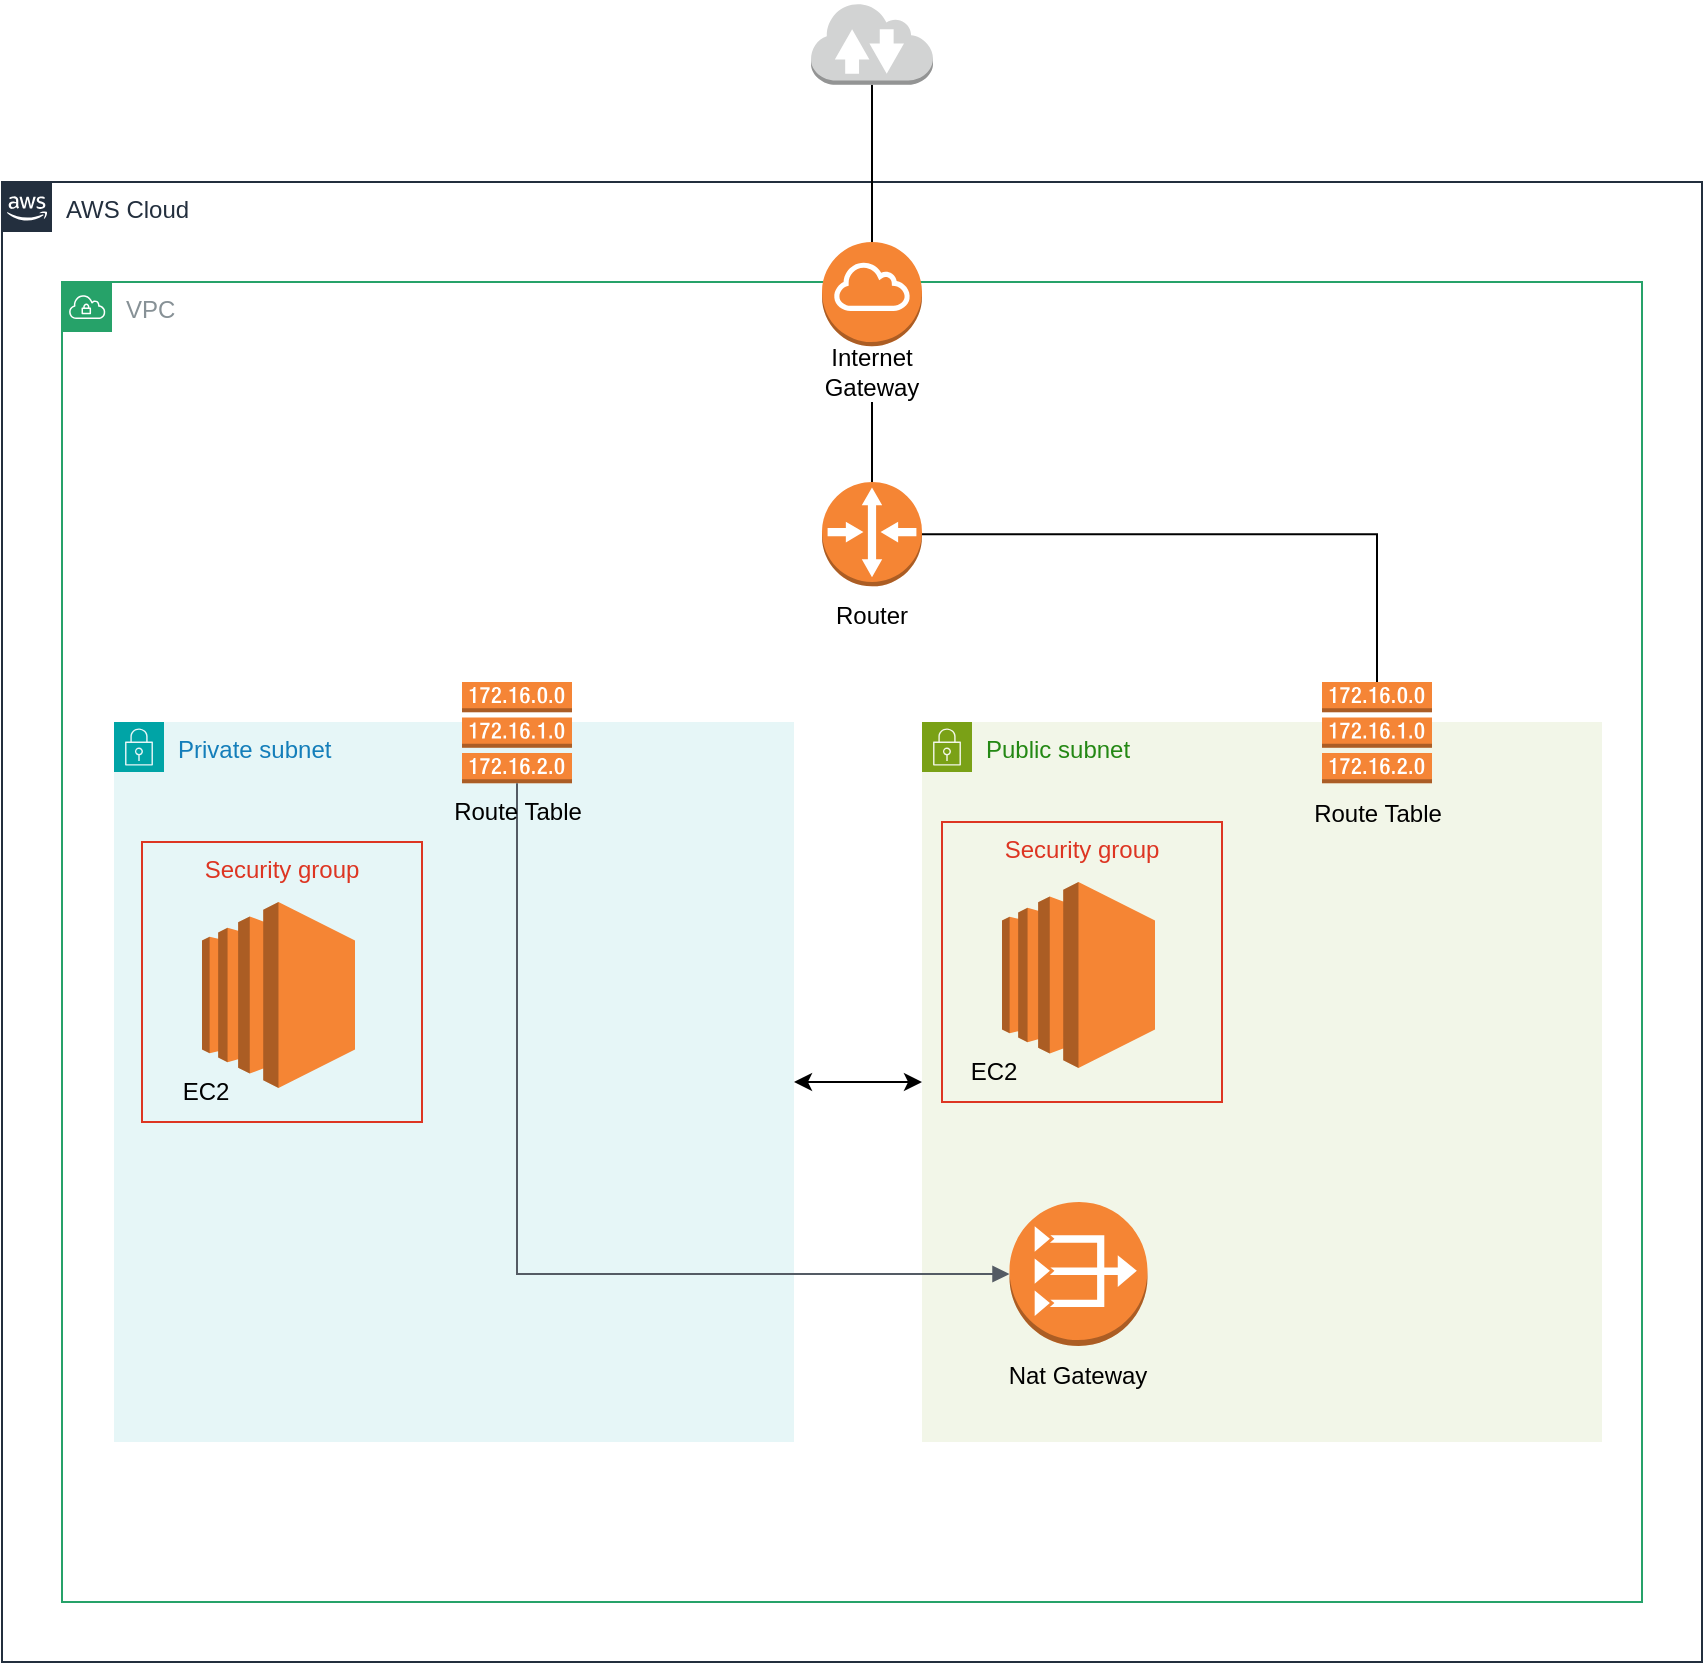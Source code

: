 <mxfile version="28.2.5">
  <diagram name="Page-1" id="mxKhP6DUhYbsr4i4HIMA">
    <mxGraphModel dx="2528" dy="1951" grid="1" gridSize="10" guides="1" tooltips="1" connect="1" arrows="1" fold="1" page="1" pageScale="1" pageWidth="850" pageHeight="1100" math="0" shadow="0">
      <root>
        <mxCell id="0" />
        <mxCell id="1" parent="0" />
        <mxCell id="rWXYkcqI9CbTU2EnTaIA-1" value="VPC" style="sketch=0;outlineConnect=0;gradientColor=none;html=1;whiteSpace=wrap;fontSize=12;fontStyle=0;shape=mxgraph.aws4.group;grIcon=mxgraph.aws4.group_vpc;strokeColor=light-dark(#26a269, #6a7377);fillColor=none;verticalAlign=top;align=left;spacingLeft=30;fontColor=#879196;dashed=0;movable=1;resizable=1;rotatable=1;deletable=1;editable=1;locked=0;connectable=1;" vertex="1" parent="1">
          <mxGeometry x="-290" y="70" width="790" height="660" as="geometry" />
        </mxCell>
        <mxCell id="rWXYkcqI9CbTU2EnTaIA-8" value="AWS Cloud" style="points=[[0,0],[0.25,0],[0.5,0],[0.75,0],[1,0],[1,0.25],[1,0.5],[1,0.75],[1,1],[0.75,1],[0.5,1],[0.25,1],[0,1],[0,0.75],[0,0.5],[0,0.25]];outlineConnect=0;gradientColor=none;html=1;whiteSpace=wrap;fontSize=12;fontStyle=0;container=1;pointerEvents=0;collapsible=0;recursiveResize=0;shape=mxgraph.aws4.group;grIcon=mxgraph.aws4.group_aws_cloud_alt;strokeColor=#232F3E;fillColor=none;verticalAlign=top;align=left;spacingLeft=30;fontColor=#232F3E;dashed=0;movable=1;resizable=1;rotatable=1;deletable=1;editable=1;locked=0;connectable=1;" vertex="1" parent="1">
          <mxGeometry x="-320" y="20" width="850" height="740" as="geometry" />
        </mxCell>
        <mxCell id="rWXYkcqI9CbTU2EnTaIA-2" value="" style="outlineConnect=0;dashed=0;verticalLabelPosition=bottom;verticalAlign=top;align=center;html=1;shape=mxgraph.aws3.internet_gateway;fillColor=#F58534;gradientColor=none;" vertex="1" parent="1">
          <mxGeometry x="90" y="50" width="50" height="52.17" as="geometry" />
        </mxCell>
        <mxCell id="rWXYkcqI9CbTU2EnTaIA-3" value="&lt;div&gt;&lt;br/&gt;&lt;/div&gt;" style="outlineConnect=0;dashed=0;verticalLabelPosition=bottom;verticalAlign=top;align=center;html=1;shape=mxgraph.aws3.router;fillColor=#F58534;gradientColor=none;" vertex="1" parent="1">
          <mxGeometry x="90" y="170" width="50" height="52.17" as="geometry" />
        </mxCell>
        <mxCell id="rWXYkcqI9CbTU2EnTaIA-32" style="edgeStyle=orthogonalEdgeStyle;rounded=0;orthogonalLoop=1;jettySize=auto;html=1;startArrow=classic;startFill=1;" edge="1" parent="1" source="rWXYkcqI9CbTU2EnTaIA-6">
          <mxGeometry relative="1" as="geometry">
            <mxPoint x="140" y="470" as="targetPoint" />
          </mxGeometry>
        </mxCell>
        <mxCell id="rWXYkcqI9CbTU2EnTaIA-6" value="Private subnet" style="points=[[0,0],[0.25,0],[0.5,0],[0.75,0],[1,0],[1,0.25],[1,0.5],[1,0.75],[1,1],[0.75,1],[0.5,1],[0.25,1],[0,1],[0,0.75],[0,0.5],[0,0.25]];outlineConnect=0;gradientColor=none;html=1;whiteSpace=wrap;fontSize=12;fontStyle=0;container=1;pointerEvents=0;collapsible=0;recursiveResize=0;shape=mxgraph.aws4.group;grIcon=mxgraph.aws4.group_security_group;grStroke=0;strokeColor=#00A4A6;fillColor=#E6F6F7;verticalAlign=top;align=left;spacingLeft=30;fontColor=#147EBA;dashed=0;" vertex="1" parent="1">
          <mxGeometry x="-264" y="290" width="340" height="360" as="geometry" />
        </mxCell>
        <mxCell id="rWXYkcqI9CbTU2EnTaIA-9" value="" style="outlineConnect=0;dashed=0;verticalLabelPosition=bottom;verticalAlign=top;align=center;html=1;shape=mxgraph.aws3.ec2;fillColor=#F58534;gradientColor=none;" vertex="1" parent="rWXYkcqI9CbTU2EnTaIA-6">
          <mxGeometry x="44" y="90" width="76.5" height="93" as="geometry" />
        </mxCell>
        <mxCell id="rWXYkcqI9CbTU2EnTaIA-7" value="Public subnet" style="points=[[0,0],[0.25,0],[0.5,0],[0.75,0],[1,0],[1,0.25],[1,0.5],[1,0.75],[1,1],[0.75,1],[0.5,1],[0.25,1],[0,1],[0,0.75],[0,0.5],[0,0.25]];outlineConnect=0;gradientColor=none;html=1;whiteSpace=wrap;fontSize=12;fontStyle=0;container=1;pointerEvents=0;collapsible=0;recursiveResize=0;shape=mxgraph.aws4.group;grIcon=mxgraph.aws4.group_security_group;grStroke=0;strokeColor=#7AA116;fillColor=#F2F6E8;verticalAlign=top;align=left;spacingLeft=30;fontColor=#248814;dashed=0;" vertex="1" parent="1">
          <mxGeometry x="140" y="290" width="340" height="360" as="geometry" />
        </mxCell>
        <mxCell id="rWXYkcqI9CbTU2EnTaIA-10" value="" style="outlineConnect=0;dashed=0;verticalLabelPosition=bottom;verticalAlign=top;align=center;html=1;shape=mxgraph.aws3.ec2;fillColor=#F58534;gradientColor=none;" vertex="1" parent="rWXYkcqI9CbTU2EnTaIA-7">
          <mxGeometry x="40" y="80" width="76.5" height="93" as="geometry" />
        </mxCell>
        <mxCell id="rWXYkcqI9CbTU2EnTaIA-11" value="" style="outlineConnect=0;dashed=0;verticalLabelPosition=bottom;verticalAlign=top;align=center;html=1;shape=mxgraph.aws3.vpc_nat_gateway;fillColor=#F58534;gradientColor=none;" vertex="1" parent="rWXYkcqI9CbTU2EnTaIA-7">
          <mxGeometry x="43.75" y="240" width="69" height="72" as="geometry" />
        </mxCell>
        <mxCell id="rWXYkcqI9CbTU2EnTaIA-14" value="" style="outlineConnect=0;dashed=0;verticalLabelPosition=bottom;verticalAlign=top;align=center;html=1;shape=mxgraph.aws3.route_table;fillColor=#F58536;gradientColor=none;" vertex="1" parent="rWXYkcqI9CbTU2EnTaIA-7">
          <mxGeometry x="200" y="-20" width="55" height="50.6" as="geometry" />
        </mxCell>
        <mxCell id="rWXYkcqI9CbTU2EnTaIA-19" value="Nat Gateway" style="text;html=1;align=center;verticalAlign=middle;whiteSpace=wrap;rounded=0;" vertex="1" parent="rWXYkcqI9CbTU2EnTaIA-7">
          <mxGeometry x="32.25" y="312" width="92" height="30" as="geometry" />
        </mxCell>
        <mxCell id="rWXYkcqI9CbTU2EnTaIA-22" value="Route Table" style="text;html=1;align=center;verticalAlign=middle;whiteSpace=wrap;rounded=0;" vertex="1" parent="rWXYkcqI9CbTU2EnTaIA-7">
          <mxGeometry x="181.5" y="30.6" width="92" height="30" as="geometry" />
        </mxCell>
        <mxCell id="rWXYkcqI9CbTU2EnTaIA-12" value="" style="outlineConnect=0;dashed=0;verticalLabelPosition=bottom;verticalAlign=top;align=center;html=1;shape=mxgraph.aws3.route_table;fillColor=#F58536;gradientColor=none;" vertex="1" parent="1">
          <mxGeometry x="-90" y="270" width="55" height="50.6" as="geometry" />
        </mxCell>
        <mxCell id="rWXYkcqI9CbTU2EnTaIA-16" value="" style="edgeStyle=orthogonalEdgeStyle;html=1;endArrow=block;elbow=vertical;startArrow=none;endFill=1;strokeColor=#545B64;rounded=0;entryX=0;entryY=0.5;entryDx=0;entryDy=0;entryPerimeter=0;exitX=0.5;exitY=1;exitDx=0;exitDy=0;exitPerimeter=0;" edge="1" parent="1" source="rWXYkcqI9CbTU2EnTaIA-12" target="rWXYkcqI9CbTU2EnTaIA-11">
          <mxGeometry width="100" relative="1" as="geometry">
            <mxPoint x="-30" y="330" as="sourcePoint" />
            <mxPoint x="150" y="360" as="targetPoint" />
          </mxGeometry>
        </mxCell>
        <mxCell id="rWXYkcqI9CbTU2EnTaIA-17" value="Security group" style="fillColor=none;strokeColor=#DD3522;verticalAlign=top;fontStyle=0;fontColor=#DD3522;whiteSpace=wrap;html=1;" vertex="1" parent="1">
          <mxGeometry x="150" y="340" width="140" height="140" as="geometry" />
        </mxCell>
        <mxCell id="rWXYkcqI9CbTU2EnTaIA-18" value="Security group" style="fillColor=none;strokeColor=#DD3522;verticalAlign=top;fontStyle=0;fontColor=#DD3522;whiteSpace=wrap;html=1;" vertex="1" parent="1">
          <mxGeometry x="-250" y="350" width="140" height="140" as="geometry" />
        </mxCell>
        <mxCell id="rWXYkcqI9CbTU2EnTaIA-20" value="EC2" style="text;html=1;align=center;verticalAlign=middle;whiteSpace=wrap;rounded=0;" vertex="1" parent="1">
          <mxGeometry x="130" y="450" width="92" height="30" as="geometry" />
        </mxCell>
        <mxCell id="rWXYkcqI9CbTU2EnTaIA-21" value="EC2" style="text;html=1;align=center;verticalAlign=middle;whiteSpace=wrap;rounded=0;" vertex="1" parent="1">
          <mxGeometry x="-264" y="460" width="92" height="30" as="geometry" />
        </mxCell>
        <mxCell id="rWXYkcqI9CbTU2EnTaIA-23" value="Route Table" style="text;html=1;align=center;verticalAlign=middle;whiteSpace=wrap;rounded=0;" vertex="1" parent="1">
          <mxGeometry x="-108.5" y="320" width="92" height="30" as="geometry" />
        </mxCell>
        <mxCell id="rWXYkcqI9CbTU2EnTaIA-24" value="Router" style="text;html=1;align=center;verticalAlign=middle;whiteSpace=wrap;rounded=0;" vertex="1" parent="1">
          <mxGeometry x="69" y="222.17" width="92" height="30" as="geometry" />
        </mxCell>
        <mxCell id="rWXYkcqI9CbTU2EnTaIA-25" value="Internet Gateway" style="text;html=1;align=center;verticalAlign=middle;whiteSpace=wrap;rounded=0;" vertex="1" parent="1">
          <mxGeometry x="69" y="100" width="92" height="30" as="geometry" />
        </mxCell>
        <mxCell id="rWXYkcqI9CbTU2EnTaIA-27" style="edgeStyle=orthogonalEdgeStyle;rounded=0;orthogonalLoop=1;jettySize=auto;html=1;endArrow=none;endFill=0;" edge="1" parent="1" source="rWXYkcqI9CbTU2EnTaIA-26" target="rWXYkcqI9CbTU2EnTaIA-2">
          <mxGeometry relative="1" as="geometry" />
        </mxCell>
        <mxCell id="rWXYkcqI9CbTU2EnTaIA-26" value="" style="outlineConnect=0;dashed=0;verticalLabelPosition=bottom;verticalAlign=top;align=center;html=1;shape=mxgraph.aws3.internet_2;fillColor=#D2D3D3;gradientColor=none;" vertex="1" parent="1">
          <mxGeometry x="84.5" y="-70" width="61" height="41.43" as="geometry" />
        </mxCell>
        <mxCell id="rWXYkcqI9CbTU2EnTaIA-28" style="edgeStyle=orthogonalEdgeStyle;rounded=0;orthogonalLoop=1;jettySize=auto;html=1;entryX=0.5;entryY=0;entryDx=0;entryDy=0;entryPerimeter=0;endArrow=none;endFill=0;" edge="1" parent="1" source="rWXYkcqI9CbTU2EnTaIA-25" target="rWXYkcqI9CbTU2EnTaIA-3">
          <mxGeometry relative="1" as="geometry" />
        </mxCell>
        <mxCell id="rWXYkcqI9CbTU2EnTaIA-29" style="edgeStyle=orthogonalEdgeStyle;rounded=0;orthogonalLoop=1;jettySize=auto;html=1;entryX=0.5;entryY=0;entryDx=0;entryDy=0;entryPerimeter=0;endArrow=none;endFill=0;" edge="1" parent="1" source="rWXYkcqI9CbTU2EnTaIA-3" target="rWXYkcqI9CbTU2EnTaIA-14">
          <mxGeometry relative="1" as="geometry" />
        </mxCell>
      </root>
    </mxGraphModel>
  </diagram>
</mxfile>
